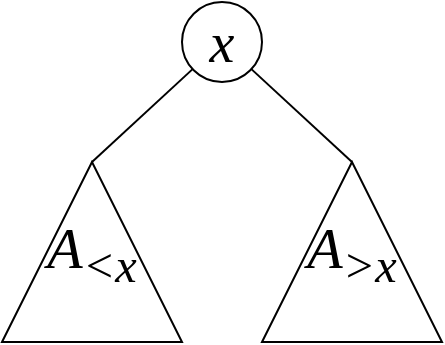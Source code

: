 <mxfile version="13.7.9" type="device"><diagram id="L_8mfk3vYBizH3y6-kQF" name="Page-1"><mxGraphModel dx="1092" dy="816" grid="1" gridSize="10" guides="1" tooltips="1" connect="1" arrows="1" fold="1" page="1" pageScale="1" pageWidth="850" pageHeight="1100" math="0" shadow="0"><root><mxCell id="0"/><mxCell id="1" parent="0"/><mxCell id="m3CKj7UYeifOnWTjO58A-1" value="&lt;font face=&quot;Times New Roman&quot; size=&quot;1&quot;&gt;&lt;i style=&quot;font-size: 28px&quot;&gt;x&lt;/i&gt;&lt;/font&gt;" style="ellipse;whiteSpace=wrap;html=1;aspect=fixed;" vertex="1" parent="1"><mxGeometry x="120" y="40" width="40" height="40" as="geometry"/></mxCell><mxCell id="m3CKj7UYeifOnWTjO58A-2" value="&lt;font face=&quot;Times New Roman&quot; size=&quot;1&quot;&gt;&lt;i style=&quot;font-size: 29px&quot;&gt;A&lt;sub&gt;&amp;lt;x&lt;/sub&gt;&lt;/i&gt;&lt;/font&gt;" style="triangle;whiteSpace=wrap;html=1;direction=north;" vertex="1" parent="1"><mxGeometry x="30" y="120" width="90" height="90" as="geometry"/></mxCell><mxCell id="m3CKj7UYeifOnWTjO58A-3" value="&lt;font face=&quot;Times New Roman&quot; size=&quot;1&quot;&gt;&lt;i style=&quot;font-size: 29px&quot;&gt;A&lt;sub&gt;&amp;gt;x&lt;/sub&gt;&lt;/i&gt;&lt;/font&gt;" style="triangle;whiteSpace=wrap;html=1;direction=north;" vertex="1" parent="1"><mxGeometry x="160" y="120" width="90" height="90" as="geometry"/></mxCell><mxCell id="m3CKj7UYeifOnWTjO58A-4" value="" style="endArrow=none;html=1;exitX=1;exitY=0.5;exitDx=0;exitDy=0;" edge="1" parent="1" source="m3CKj7UYeifOnWTjO58A-2" target="m3CKj7UYeifOnWTjO58A-1"><mxGeometry width="50" height="50" relative="1" as="geometry"><mxPoint x="390" y="360" as="sourcePoint"/><mxPoint x="440" y="310" as="targetPoint"/></mxGeometry></mxCell><mxCell id="m3CKj7UYeifOnWTjO58A-5" value="" style="endArrow=none;html=1;exitX=1;exitY=0.5;exitDx=0;exitDy=0;" edge="1" parent="1" source="m3CKj7UYeifOnWTjO58A-3" target="m3CKj7UYeifOnWTjO58A-1"><mxGeometry width="50" height="50" relative="1" as="geometry"><mxPoint x="400" y="360" as="sourcePoint"/><mxPoint x="450" y="310" as="targetPoint"/></mxGeometry></mxCell></root></mxGraphModel></diagram></mxfile>